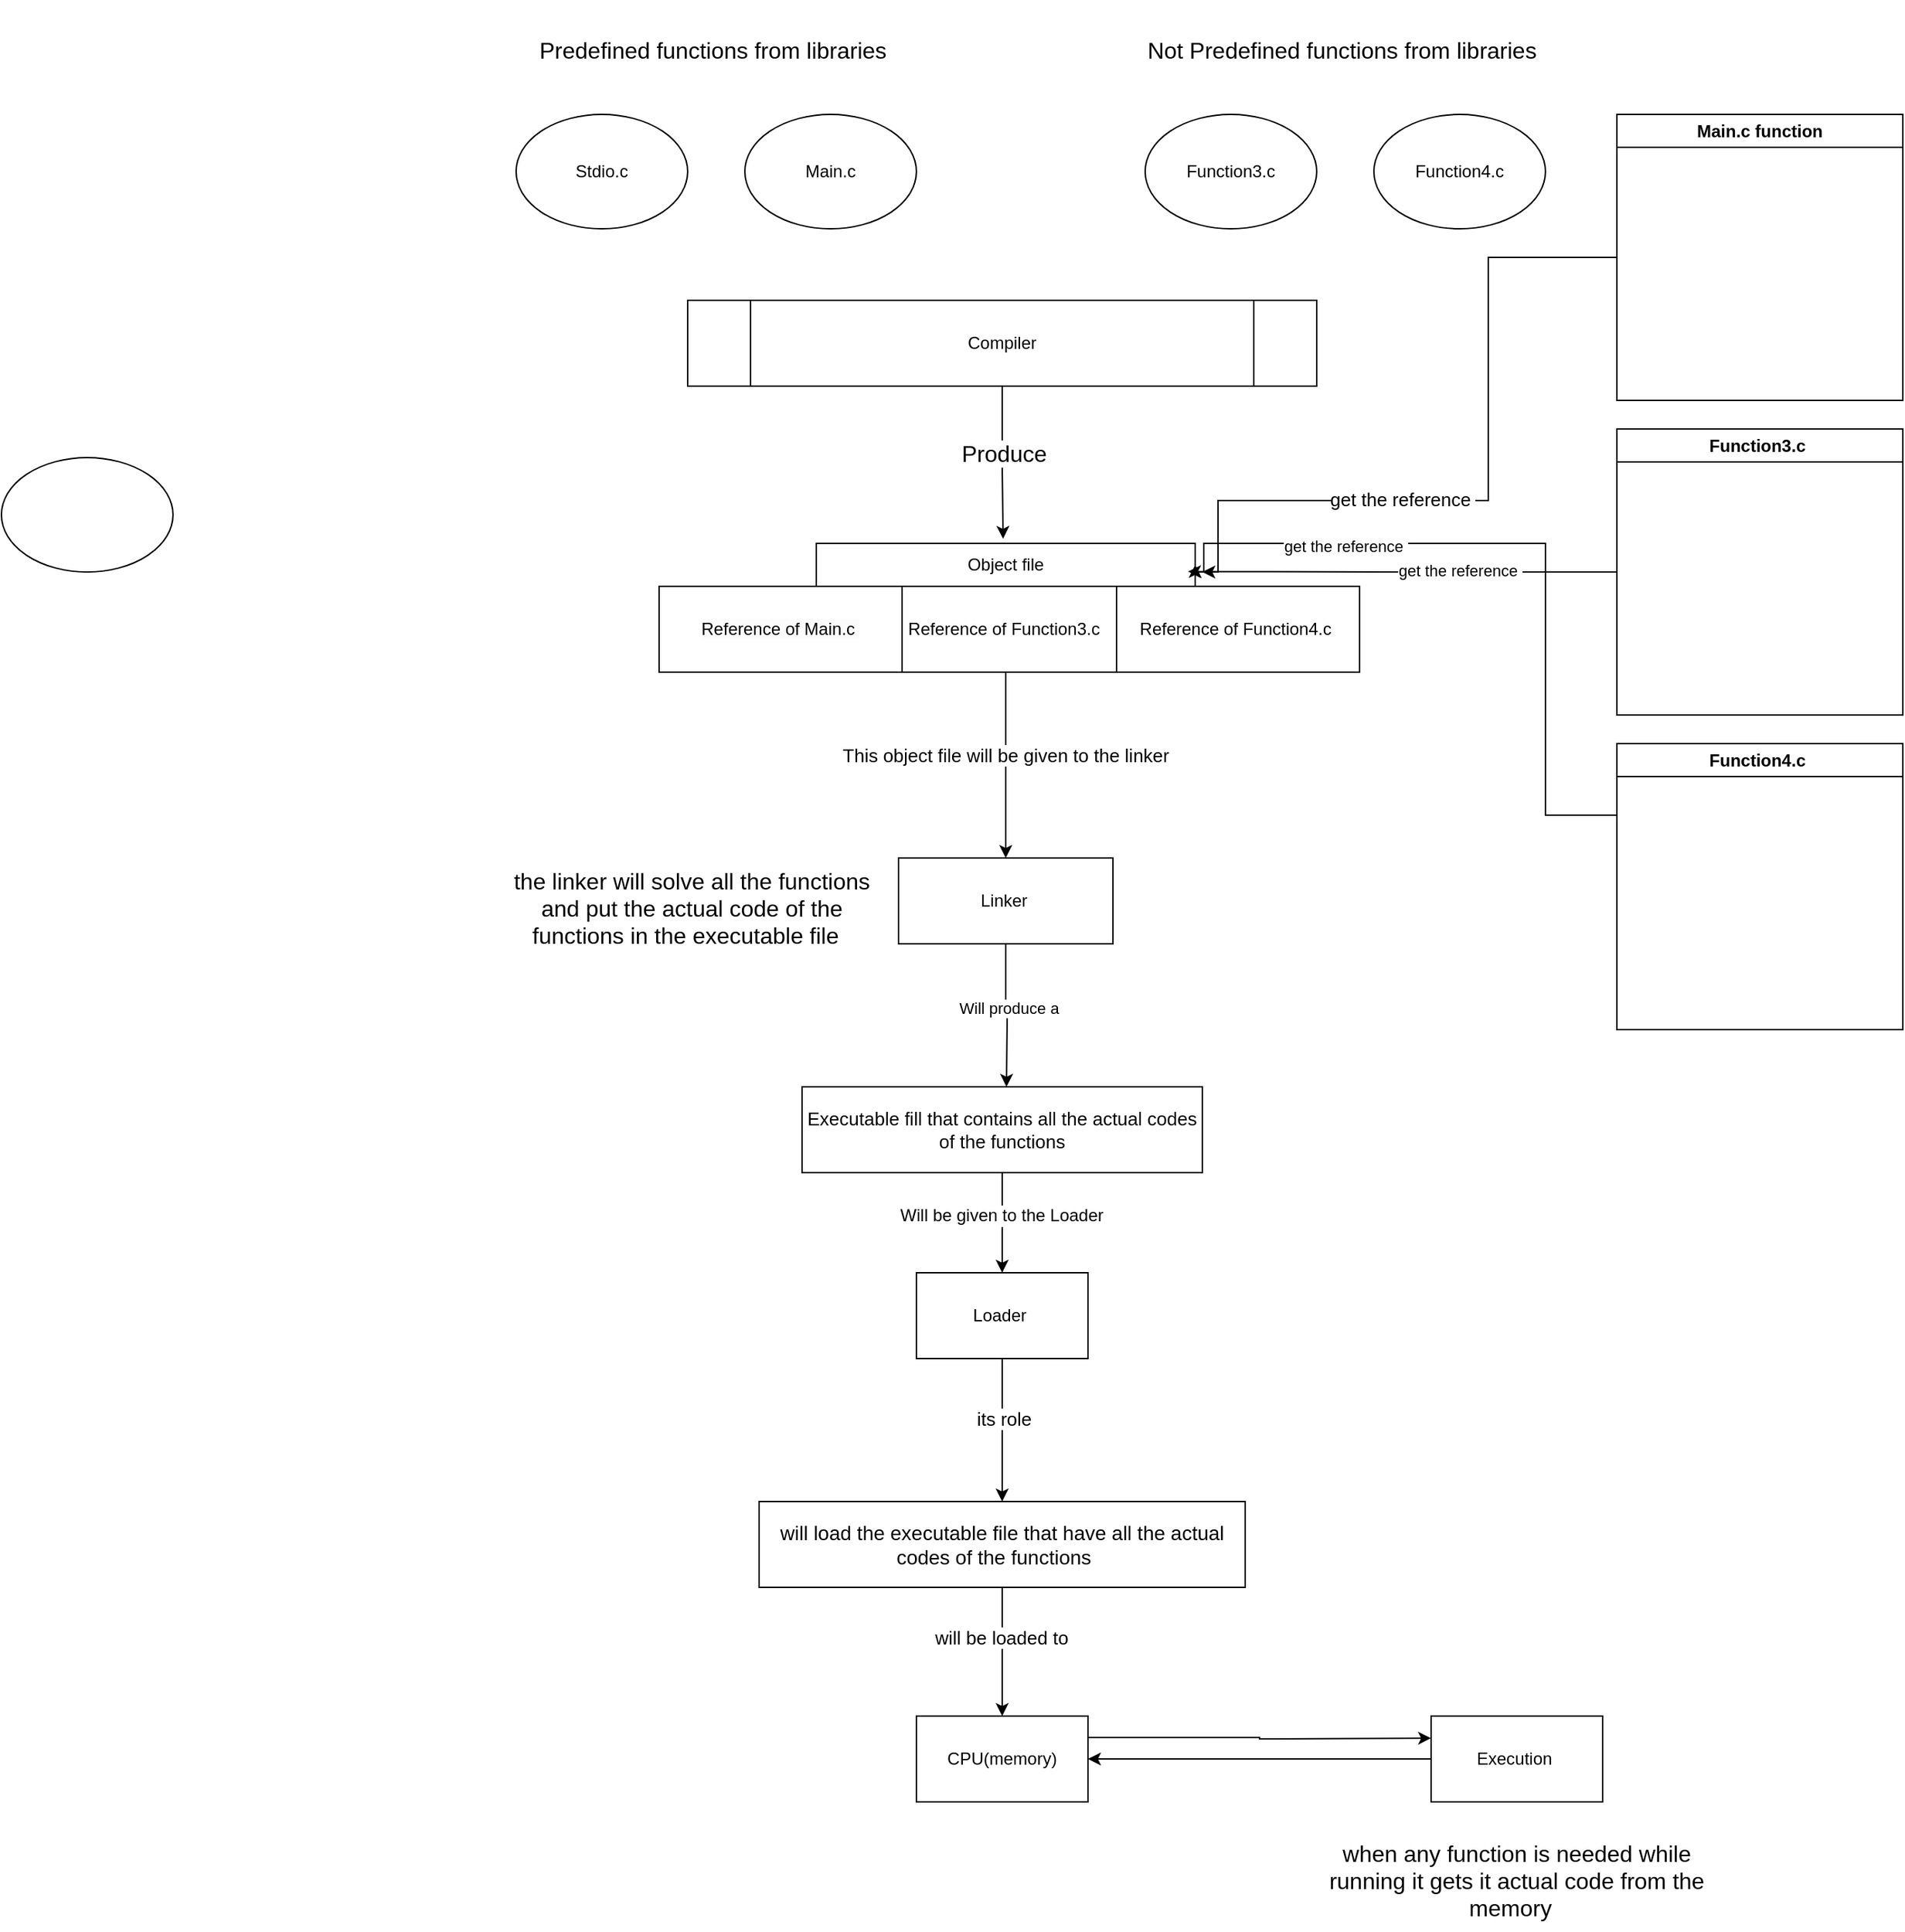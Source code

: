 <mxfile version="22.1.11" type="device">
  <diagram name="Page-1" id="VCOR-k6UynP_Xpb7MgOv">
    <mxGraphModel dx="1854" dy="674" grid="1" gridSize="10" guides="1" tooltips="1" connect="1" arrows="1" fold="1" page="1" pageScale="1" pageWidth="850" pageHeight="1100" math="0" shadow="0">
      <root>
        <mxCell id="0" />
        <mxCell id="1" parent="0" />
        <mxCell id="j3ayea9QpoNqX6YAgxvO-1" value="Stdio.c" style="ellipse;whiteSpace=wrap;html=1;" vertex="1" parent="1">
          <mxGeometry x="80" y="80" width="120" height="80" as="geometry" />
        </mxCell>
        <mxCell id="j3ayea9QpoNqX6YAgxvO-2" value="Main.c" style="ellipse;whiteSpace=wrap;html=1;" vertex="1" parent="1">
          <mxGeometry x="240" y="80" width="120" height="80" as="geometry" />
        </mxCell>
        <mxCell id="j3ayea9QpoNqX6YAgxvO-3" value="Function3.c" style="ellipse;whiteSpace=wrap;html=1;" vertex="1" parent="1">
          <mxGeometry x="520" y="80" width="120" height="80" as="geometry" />
        </mxCell>
        <mxCell id="j3ayea9QpoNqX6YAgxvO-4" value="Function4.c" style="ellipse;whiteSpace=wrap;html=1;" vertex="1" parent="1">
          <mxGeometry x="680" y="80" width="120" height="80" as="geometry" />
        </mxCell>
        <mxCell id="j3ayea9QpoNqX6YAgxvO-5" value="&lt;font style=&quot;font-size: 16px;&quot;&gt;Predefined functions from libraries&amp;nbsp;&lt;/font&gt;" style="text;html=1;strokeColor=none;fillColor=none;align=center;verticalAlign=middle;whiteSpace=wrap;rounded=0;" vertex="1" parent="1">
          <mxGeometry x="80" width="280" height="70" as="geometry" />
        </mxCell>
        <mxCell id="j3ayea9QpoNqX6YAgxvO-6" value="&lt;font style=&quot;font-size: 16px;&quot;&gt;Not Predefined functions from libraries&amp;nbsp;&lt;/font&gt;" style="text;html=1;strokeColor=none;fillColor=none;align=center;verticalAlign=middle;whiteSpace=wrap;rounded=0;" vertex="1" parent="1">
          <mxGeometry x="520" width="280" height="70" as="geometry" />
        </mxCell>
        <mxCell id="j3ayea9QpoNqX6YAgxvO-7" value="Compiler" style="shape=process;whiteSpace=wrap;html=1;backgroundOutline=1;" vertex="1" parent="1">
          <mxGeometry x="200" y="210" width="440" height="60" as="geometry" />
        </mxCell>
        <mxCell id="j3ayea9QpoNqX6YAgxvO-8" value="Object file" style="rounded=0;whiteSpace=wrap;html=1;" vertex="1" parent="1">
          <mxGeometry x="290" y="380" width="265" height="30" as="geometry" />
        </mxCell>
        <mxCell id="j3ayea9QpoNqX6YAgxvO-9" style="edgeStyle=orthogonalEdgeStyle;rounded=0;orthogonalLoop=1;jettySize=auto;html=1;exitX=0.5;exitY=1;exitDx=0;exitDy=0;entryX=0.493;entryY=-0.108;entryDx=0;entryDy=0;entryPerimeter=0;" edge="1" parent="1" source="j3ayea9QpoNqX6YAgxvO-7" target="j3ayea9QpoNqX6YAgxvO-8">
          <mxGeometry relative="1" as="geometry" />
        </mxCell>
        <mxCell id="j3ayea9QpoNqX6YAgxvO-10" value="&lt;font style=&quot;font-size: 16px;&quot;&gt;Produce&lt;/font&gt;" style="edgeLabel;html=1;align=center;verticalAlign=middle;resizable=0;points=[];" vertex="1" connectable="0" parent="j3ayea9QpoNqX6YAgxvO-9">
          <mxGeometry x="-0.153" y="1" relative="1" as="geometry">
            <mxPoint y="1" as="offset" />
          </mxGeometry>
        </mxCell>
        <mxCell id="j3ayea9QpoNqX6YAgxvO-12" value="" style="ellipse;whiteSpace=wrap;html=1;" vertex="1" parent="1">
          <mxGeometry x="-280" y="320" width="120" height="80" as="geometry" />
        </mxCell>
        <mxCell id="j3ayea9QpoNqX6YAgxvO-20" style="edgeStyle=orthogonalEdgeStyle;rounded=0;orthogonalLoop=1;jettySize=auto;html=1;entryX=0.5;entryY=0;entryDx=0;entryDy=0;" edge="1" parent="1" source="j3ayea9QpoNqX6YAgxvO-13" target="j3ayea9QpoNqX6YAgxvO-19">
          <mxGeometry relative="1" as="geometry" />
        </mxCell>
        <mxCell id="j3ayea9QpoNqX6YAgxvO-21" value="&lt;font style=&quot;font-size: 13px;&quot;&gt;This object file will be given to the linker&amp;nbsp;&lt;/font&gt;" style="edgeLabel;html=1;align=center;verticalAlign=middle;resizable=0;points=[];" vertex="1" connectable="0" parent="j3ayea9QpoNqX6YAgxvO-20">
          <mxGeometry x="-0.131" y="1" relative="1" as="geometry">
            <mxPoint y="1" as="offset" />
          </mxGeometry>
        </mxCell>
        <mxCell id="j3ayea9QpoNqX6YAgxvO-13" value="Reference of Function3.c&amp;nbsp;" style="rounded=0;whiteSpace=wrap;html=1;" vertex="1" parent="1">
          <mxGeometry x="342.5" y="410" width="160" height="60" as="geometry" />
        </mxCell>
        <mxCell id="j3ayea9QpoNqX6YAgxvO-14" value="Reference of Function4.c&amp;nbsp;" style="rounded=0;whiteSpace=wrap;html=1;" vertex="1" parent="1">
          <mxGeometry x="500" y="410" width="170" height="60" as="geometry" />
        </mxCell>
        <mxCell id="j3ayea9QpoNqX6YAgxvO-15" value="&lt;meta charset=&quot;utf-8&quot;&gt;&lt;span style=&quot;color: rgb(0, 0, 0); font-family: Helvetica; font-size: 12px; font-style: normal; font-variant-ligatures: normal; font-variant-caps: normal; font-weight: 400; letter-spacing: normal; orphans: 2; text-align: left; text-indent: 0px; text-transform: none; widows: 2; word-spacing: 0px; -webkit-text-stroke-width: 0px; background-color: rgb(251, 251, 251); text-decoration-thickness: initial; text-decoration-style: initial; text-decoration-color: initial; float: none; display: inline !important;&quot;&gt;Reference of Main.c&amp;nbsp;&lt;/span&gt;" style="rounded=0;whiteSpace=wrap;html=1;" vertex="1" parent="1">
          <mxGeometry x="180" y="410" width="170" height="60" as="geometry" />
        </mxCell>
        <mxCell id="j3ayea9QpoNqX6YAgxvO-44" style="edgeStyle=orthogonalEdgeStyle;rounded=0;orthogonalLoop=1;jettySize=auto;html=1;exitX=0;exitY=0.5;exitDx=0;exitDy=0;entryX=1;entryY=0.5;entryDx=0;entryDy=0;" edge="1" parent="1" source="j3ayea9QpoNqX6YAgxvO-16" target="j3ayea9QpoNqX6YAgxvO-8">
          <mxGeometry relative="1" as="geometry">
            <mxPoint x="570" y="400" as="targetPoint" />
            <Array as="points">
              <mxPoint x="760" y="180" />
              <mxPoint x="760" y="350" />
              <mxPoint x="571" y="350" />
              <mxPoint x="571" y="400" />
              <mxPoint x="555" y="400" />
            </Array>
          </mxGeometry>
        </mxCell>
        <mxCell id="j3ayea9QpoNqX6YAgxvO-45" value="&lt;font style=&quot;font-size: 13px;&quot;&gt;get the reference&amp;nbsp;&lt;/font&gt;" style="edgeLabel;html=1;align=center;verticalAlign=middle;resizable=0;points=[];" vertex="1" connectable="0" parent="j3ayea9QpoNqX6YAgxvO-44">
          <mxGeometry x="0.232" y="-1" relative="1" as="geometry">
            <mxPoint as="offset" />
          </mxGeometry>
        </mxCell>
        <mxCell id="j3ayea9QpoNqX6YAgxvO-16" value="Main.c function" style="swimlane;whiteSpace=wrap;html=1;" vertex="1" parent="1">
          <mxGeometry x="850" y="80" width="200" height="200" as="geometry" />
        </mxCell>
        <mxCell id="j3ayea9QpoNqX6YAgxvO-46" style="edgeStyle=orthogonalEdgeStyle;rounded=0;orthogonalLoop=1;jettySize=auto;html=1;exitX=0;exitY=0.5;exitDx=0;exitDy=0;" edge="1" parent="1" source="j3ayea9QpoNqX6YAgxvO-17">
          <mxGeometry relative="1" as="geometry">
            <mxPoint x="550" y="399.684" as="targetPoint" />
          </mxGeometry>
        </mxCell>
        <mxCell id="j3ayea9QpoNqX6YAgxvO-47" value="get the reference&amp;nbsp;" style="edgeLabel;html=1;align=center;verticalAlign=middle;resizable=0;points=[];" vertex="1" connectable="0" parent="j3ayea9QpoNqX6YAgxvO-46">
          <mxGeometry x="-0.258" y="-1" relative="1" as="geometry">
            <mxPoint x="1" as="offset" />
          </mxGeometry>
        </mxCell>
        <mxCell id="j3ayea9QpoNqX6YAgxvO-17" value="Function3.c&amp;nbsp;" style="swimlane;whiteSpace=wrap;html=1;" vertex="1" parent="1">
          <mxGeometry x="850" y="300" width="200" height="200" as="geometry" />
        </mxCell>
        <mxCell id="j3ayea9QpoNqX6YAgxvO-48" style="edgeStyle=orthogonalEdgeStyle;rounded=0;orthogonalLoop=1;jettySize=auto;html=1;exitX=0;exitY=0.25;exitDx=0;exitDy=0;" edge="1" parent="1" source="j3ayea9QpoNqX6YAgxvO-18">
          <mxGeometry relative="1" as="geometry">
            <mxPoint x="560" y="400" as="targetPoint" />
            <Array as="points">
              <mxPoint x="800" y="570" />
              <mxPoint x="800" y="380" />
              <mxPoint x="561" y="380" />
              <mxPoint x="561" y="400" />
            </Array>
          </mxGeometry>
        </mxCell>
        <mxCell id="j3ayea9QpoNqX6YAgxvO-49" value="get the reference&amp;nbsp;" style="edgeLabel;html=1;align=center;verticalAlign=middle;resizable=0;points=[];" vertex="1" connectable="0" parent="j3ayea9QpoNqX6YAgxvO-48">
          <mxGeometry x="0.521" y="2" relative="1" as="geometry">
            <mxPoint as="offset" />
          </mxGeometry>
        </mxCell>
        <mxCell id="j3ayea9QpoNqX6YAgxvO-18" value="Function4.c&amp;nbsp;" style="swimlane;whiteSpace=wrap;html=1;" vertex="1" parent="1">
          <mxGeometry x="850" y="520" width="200" height="200" as="geometry" />
        </mxCell>
        <mxCell id="j3ayea9QpoNqX6YAgxvO-22" style="edgeStyle=orthogonalEdgeStyle;rounded=0;orthogonalLoop=1;jettySize=auto;html=1;exitX=0.5;exitY=1;exitDx=0;exitDy=0;" edge="1" parent="1" source="j3ayea9QpoNqX6YAgxvO-19">
          <mxGeometry relative="1" as="geometry">
            <mxPoint x="423" y="760" as="targetPoint" />
          </mxGeometry>
        </mxCell>
        <mxCell id="j3ayea9QpoNqX6YAgxvO-23" value="Will produce a&amp;nbsp;" style="edgeLabel;html=1;align=center;verticalAlign=middle;resizable=0;points=[];" vertex="1" connectable="0" parent="j3ayea9QpoNqX6YAgxvO-22">
          <mxGeometry x="-0.109" y="3" relative="1" as="geometry">
            <mxPoint as="offset" />
          </mxGeometry>
        </mxCell>
        <mxCell id="j3ayea9QpoNqX6YAgxvO-19" value="Linker&amp;nbsp;" style="rounded=0;whiteSpace=wrap;html=1;" vertex="1" parent="1">
          <mxGeometry x="347.5" y="600" width="150" height="60" as="geometry" />
        </mxCell>
        <mxCell id="j3ayea9QpoNqX6YAgxvO-26" style="edgeStyle=orthogonalEdgeStyle;rounded=0;orthogonalLoop=1;jettySize=auto;html=1;exitX=0.5;exitY=1;exitDx=0;exitDy=0;entryX=0.5;entryY=0;entryDx=0;entryDy=0;" edge="1" parent="1" source="j3ayea9QpoNqX6YAgxvO-24" target="j3ayea9QpoNqX6YAgxvO-25">
          <mxGeometry relative="1" as="geometry" />
        </mxCell>
        <mxCell id="j3ayea9QpoNqX6YAgxvO-27" value="&lt;font style=&quot;font-size: 12px;&quot;&gt;Will be given to the Loader&amp;nbsp;&lt;/font&gt;" style="edgeLabel;html=1;align=center;verticalAlign=middle;resizable=0;points=[];" vertex="1" connectable="0" parent="j3ayea9QpoNqX6YAgxvO-26">
          <mxGeometry x="-0.157" y="1" relative="1" as="geometry">
            <mxPoint as="offset" />
          </mxGeometry>
        </mxCell>
        <mxCell id="j3ayea9QpoNqX6YAgxvO-24" value="&lt;font style=&quot;font-size: 13px;&quot;&gt;Executable fill that contains all the actual codes of the functions&lt;/font&gt;" style="rounded=0;whiteSpace=wrap;html=1;" vertex="1" parent="1">
          <mxGeometry x="280" y="760" width="280" height="60" as="geometry" />
        </mxCell>
        <mxCell id="j3ayea9QpoNqX6YAgxvO-25" value="Loader&amp;nbsp;" style="rounded=0;whiteSpace=wrap;html=1;" vertex="1" parent="1">
          <mxGeometry x="360" y="890" width="120" height="60" as="geometry" />
        </mxCell>
        <mxCell id="j3ayea9QpoNqX6YAgxvO-32" style="edgeStyle=orthogonalEdgeStyle;rounded=0;orthogonalLoop=1;jettySize=auto;html=1;exitX=0.5;exitY=1;exitDx=0;exitDy=0;entryX=0.5;entryY=0;entryDx=0;entryDy=0;" edge="1" parent="1" source="j3ayea9QpoNqX6YAgxvO-28" target="j3ayea9QpoNqX6YAgxvO-31">
          <mxGeometry relative="1" as="geometry" />
        </mxCell>
        <mxCell id="j3ayea9QpoNqX6YAgxvO-33" value="&lt;font style=&quot;font-size: 13px;&quot;&gt;will be loaded to&amp;nbsp;&lt;/font&gt;" style="edgeLabel;html=1;align=center;verticalAlign=middle;resizable=0;points=[];" vertex="1" connectable="0" parent="j3ayea9QpoNqX6YAgxvO-32">
          <mxGeometry x="-0.217" y="1" relative="1" as="geometry">
            <mxPoint as="offset" />
          </mxGeometry>
        </mxCell>
        <mxCell id="j3ayea9QpoNqX6YAgxvO-28" value="&lt;font style=&quot;font-size: 14px;&quot;&gt;will load the executable file that have all the actual codes of the functions&amp;nbsp; &amp;nbsp;&lt;/font&gt;" style="rounded=0;whiteSpace=wrap;html=1;" vertex="1" parent="1">
          <mxGeometry x="250" y="1050" width="340" height="60" as="geometry" />
        </mxCell>
        <mxCell id="j3ayea9QpoNqX6YAgxvO-29" style="edgeStyle=orthogonalEdgeStyle;rounded=0;orthogonalLoop=1;jettySize=auto;html=1;exitX=0.5;exitY=1;exitDx=0;exitDy=0;entryX=0.5;entryY=0;entryDx=0;entryDy=0;" edge="1" parent="1" source="j3ayea9QpoNqX6YAgxvO-25" target="j3ayea9QpoNqX6YAgxvO-28">
          <mxGeometry relative="1" as="geometry" />
        </mxCell>
        <mxCell id="j3ayea9QpoNqX6YAgxvO-30" value="&lt;font style=&quot;font-size: 13px;&quot;&gt;its role&lt;/font&gt;" style="edgeLabel;html=1;align=center;verticalAlign=middle;resizable=0;points=[];" vertex="1" connectable="0" parent="j3ayea9QpoNqX6YAgxvO-29">
          <mxGeometry x="-0.188" y="1" relative="1" as="geometry">
            <mxPoint y="1" as="offset" />
          </mxGeometry>
        </mxCell>
        <mxCell id="j3ayea9QpoNqX6YAgxvO-42" style="edgeStyle=orthogonalEdgeStyle;rounded=0;orthogonalLoop=1;jettySize=auto;html=1;exitX=1;exitY=0.25;exitDx=0;exitDy=0;" edge="1" parent="1" source="j3ayea9QpoNqX6YAgxvO-31">
          <mxGeometry relative="1" as="geometry">
            <mxPoint x="720" y="1215.474" as="targetPoint" />
          </mxGeometry>
        </mxCell>
        <mxCell id="j3ayea9QpoNqX6YAgxvO-31" value="CPU(memory)" style="rounded=0;whiteSpace=wrap;html=1;" vertex="1" parent="1">
          <mxGeometry x="360" y="1200" width="120" height="60" as="geometry" />
        </mxCell>
        <mxCell id="j3ayea9QpoNqX6YAgxvO-41" style="edgeStyle=orthogonalEdgeStyle;rounded=0;orthogonalLoop=1;jettySize=auto;html=1;exitX=0;exitY=0.5;exitDx=0;exitDy=0;entryX=1;entryY=0.5;entryDx=0;entryDy=0;" edge="1" parent="1" source="j3ayea9QpoNqX6YAgxvO-35" target="j3ayea9QpoNqX6YAgxvO-31">
          <mxGeometry relative="1" as="geometry" />
        </mxCell>
        <mxCell id="j3ayea9QpoNqX6YAgxvO-35" value="Execution&amp;nbsp;" style="rounded=0;whiteSpace=wrap;html=1;" vertex="1" parent="1">
          <mxGeometry x="720" y="1200" width="120" height="60" as="geometry" />
        </mxCell>
        <mxCell id="j3ayea9QpoNqX6YAgxvO-37" value="&lt;font style=&quot;font-size: 16px;&quot;&gt;when any function is needed while running it gets it actual code from the memory&amp;nbsp;&amp;nbsp;&lt;/font&gt;" style="text;html=1;strokeColor=none;fillColor=none;align=center;verticalAlign=middle;whiteSpace=wrap;rounded=0;" vertex="1" parent="1">
          <mxGeometry x="640" y="1280" width="280" height="70" as="geometry" />
        </mxCell>
        <mxCell id="j3ayea9QpoNqX6YAgxvO-43" value="&lt;font style=&quot;font-size: 16px;&quot;&gt;the linker will solve all the functions and put the actual code of the functions in the executable file&amp;nbsp;&amp;nbsp;&lt;/font&gt;" style="text;html=1;strokeColor=none;fillColor=none;align=center;verticalAlign=middle;whiteSpace=wrap;rounded=0;" vertex="1" parent="1">
          <mxGeometry x="62.5" y="600" width="280" height="70" as="geometry" />
        </mxCell>
      </root>
    </mxGraphModel>
  </diagram>
</mxfile>
